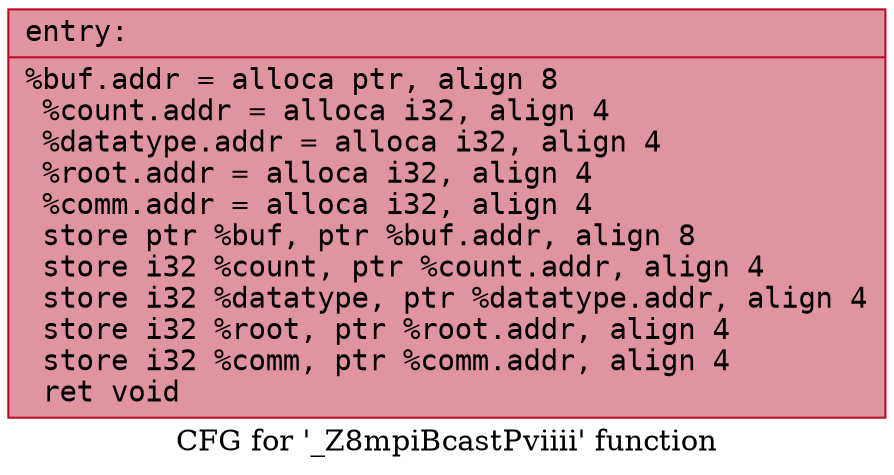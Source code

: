 digraph "CFG for '_Z8mpiBcastPviiii' function" {
	label="CFG for '_Z8mpiBcastPviiii' function";

	Node0x562c4e4e62a0 [shape=record,color="#b70d28ff", style=filled, fillcolor="#b70d2870" fontname="Courier",label="{entry:\l|  %buf.addr = alloca ptr, align 8\l  %count.addr = alloca i32, align 4\l  %datatype.addr = alloca i32, align 4\l  %root.addr = alloca i32, align 4\l  %comm.addr = alloca i32, align 4\l  store ptr %buf, ptr %buf.addr, align 8\l  store i32 %count, ptr %count.addr, align 4\l  store i32 %datatype, ptr %datatype.addr, align 4\l  store i32 %root, ptr %root.addr, align 4\l  store i32 %comm, ptr %comm.addr, align 4\l  ret void\l}"];
}
